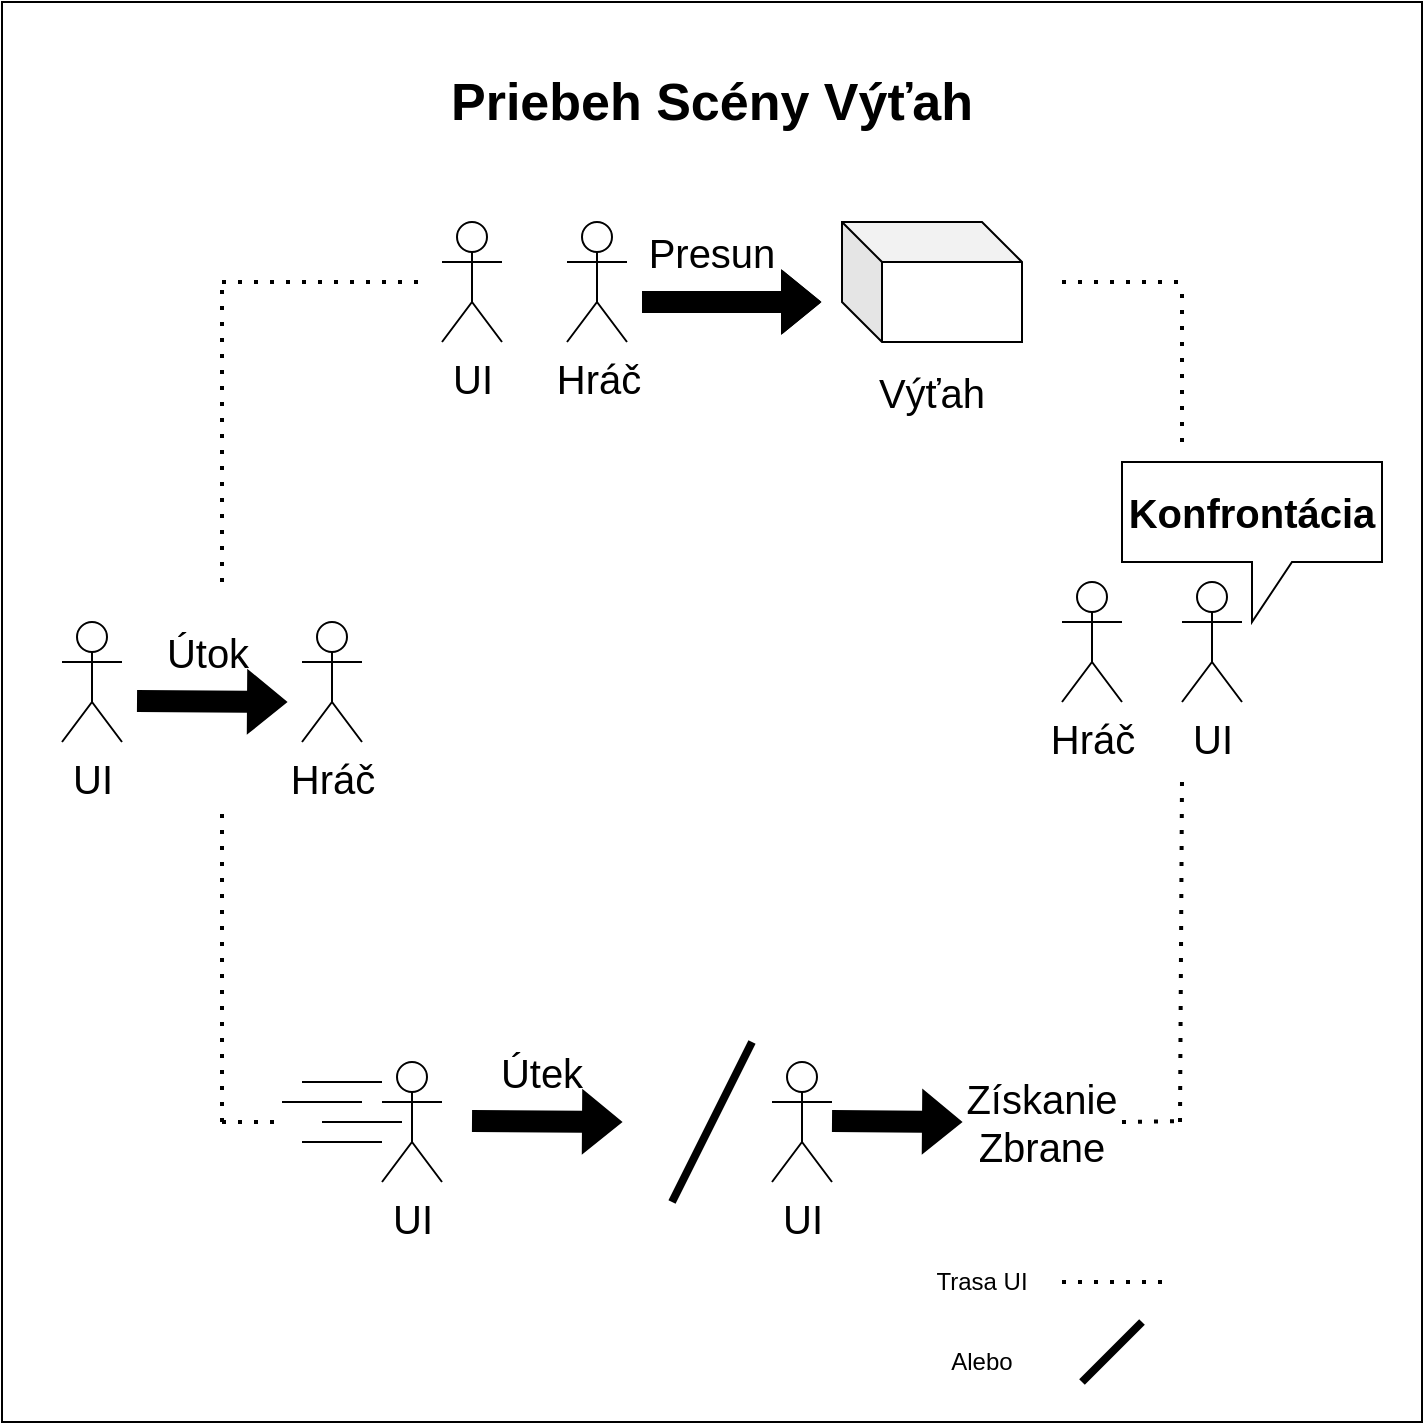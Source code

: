 <mxfile version="18.0.3" type="github"><diagram id="Pp4UJ4THsJMwEIlvclbV" name="Page-1"><mxGraphModel dx="1550" dy="867" grid="1" gridSize="10" guides="1" tooltips="1" connect="1" arrows="1" fold="1" page="1" pageScale="1" pageWidth="1169" pageHeight="827" math="0" shadow="0"><root><mxCell id="0"/><mxCell id="1" parent="0"/><mxCell id="tdbVRDwNukAqDiM24LBd-20" value="" style="whiteSpace=wrap;html=1;aspect=fixed;fontSize=20;" vertex="1" parent="1"><mxGeometry x="210" y="10" width="710" height="710" as="geometry"/></mxCell><mxCell id="Yg4ArwwOmewy4k2MLa1S-1" value="&lt;font style=&quot;font-size: 20px;&quot;&gt;UI&lt;/font&gt;" style="shape=umlActor;verticalLabelPosition=bottom;verticalAlign=top;html=1;outlineConnect=0;" parent="1" vertex="1"><mxGeometry x="430" y="120" width="30" height="60" as="geometry"/></mxCell><mxCell id="Yg4ArwwOmewy4k2MLa1S-2" value="" style="endArrow=none;dashed=1;html=1;dashPattern=1 3;strokeWidth=2;rounded=0;" parent="1" edge="1"><mxGeometry width="50" height="50" relative="1" as="geometry"><mxPoint x="740" y="150" as="sourcePoint"/><mxPoint x="800" y="150" as="targetPoint"/></mxGeometry></mxCell><mxCell id="Yg4ArwwOmewy4k2MLa1S-4" value="" style="endArrow=none;dashed=1;html=1;dashPattern=1 3;strokeWidth=2;rounded=0;" parent="1" edge="1"><mxGeometry width="50" height="50" relative="1" as="geometry"><mxPoint x="320" y="570" as="sourcePoint"/><mxPoint x="320" y="410" as="targetPoint"/></mxGeometry></mxCell><mxCell id="Yg4ArwwOmewy4k2MLa1S-5" value="" style="endArrow=none;dashed=1;html=1;dashPattern=1 3;strokeWidth=2;rounded=0;" parent="1" edge="1"><mxGeometry width="50" height="50" relative="1" as="geometry"><mxPoint x="320" y="150" as="sourcePoint"/><mxPoint x="420" y="150" as="targetPoint"/></mxGeometry></mxCell><mxCell id="Yg4ArwwOmewy4k2MLa1S-6" value="" style="endArrow=none;dashed=1;html=1;dashPattern=1 3;strokeWidth=2;rounded=0;" parent="1" edge="1"><mxGeometry width="50" height="50" relative="1" as="geometry"><mxPoint x="320" y="570" as="sourcePoint"/><mxPoint x="350" y="570" as="targetPoint"/></mxGeometry></mxCell><mxCell id="Yg4ArwwOmewy4k2MLa1S-7" value="Trasa UI" style="text;html=1;strokeColor=none;fillColor=none;align=center;verticalAlign=middle;whiteSpace=wrap;rounded=0;" parent="1" vertex="1"><mxGeometry x="670" y="630" width="60" height="40" as="geometry"/></mxCell><mxCell id="Yg4ArwwOmewy4k2MLa1S-14" value="" style="endArrow=none;dashed=1;html=1;dashPattern=1 3;strokeWidth=2;rounded=0;fontSize=20;fillColor=#000000;" parent="1" edge="1"><mxGeometry width="50" height="50" relative="1" as="geometry"><mxPoint x="740" y="650" as="sourcePoint"/><mxPoint x="790" y="650" as="targetPoint"/></mxGeometry></mxCell><mxCell id="Yg4ArwwOmewy4k2MLa1S-24" value="" style="endArrow=none;dashed=1;html=1;dashPattern=1 3;strokeWidth=2;rounded=0;" parent="1" edge="1"><mxGeometry width="50" height="50" relative="1" as="geometry"><mxPoint x="770" y="570" as="sourcePoint"/><mxPoint x="800" y="569.5" as="targetPoint"/></mxGeometry></mxCell><mxCell id="Yg4ArwwOmewy4k2MLa1S-41" value="" style="endArrow=none;dashed=1;html=1;dashPattern=1 3;strokeWidth=2;rounded=0;" parent="1" edge="1"><mxGeometry width="50" height="50" relative="1" as="geometry"><mxPoint x="799" y="570" as="sourcePoint"/><mxPoint x="800" y="400" as="targetPoint"/></mxGeometry></mxCell><mxCell id="Yg4ArwwOmewy4k2MLa1S-42" value="" style="endArrow=none;dashed=1;html=1;dashPattern=1 3;strokeWidth=2;rounded=0;" parent="1" edge="1"><mxGeometry width="50" height="50" relative="1" as="geometry"><mxPoint x="800" y="230" as="sourcePoint"/><mxPoint x="800" y="150" as="targetPoint"/></mxGeometry></mxCell><mxCell id="Yg4ArwwOmewy4k2MLa1S-43" value="" style="endArrow=none;dashed=1;html=1;dashPattern=1 3;strokeWidth=2;rounded=0;" parent="1" edge="1"><mxGeometry width="50" height="50" relative="1" as="geometry"><mxPoint x="320" y="300" as="sourcePoint"/><mxPoint x="320" y="150" as="targetPoint"/></mxGeometry></mxCell><mxCell id="Yg4ArwwOmewy4k2MLa1S-48" value="&lt;font size=&quot;1&quot; style=&quot;&quot;&gt;&lt;b style=&quot;font-size: 26px;&quot;&gt;Priebeh Scény Výťah&lt;/b&gt;&lt;/font&gt;" style="text;html=1;strokeColor=none;fillColor=none;align=center;verticalAlign=middle;whiteSpace=wrap;rounded=0;fontSize=20;" parent="1" vertex="1"><mxGeometry x="360" y="20" width="410" height="80" as="geometry"/></mxCell><mxCell id="WroV9NoM9GXKldnxKHg1-12" value="UI" style="shape=umlActor;verticalLabelPosition=bottom;verticalAlign=top;html=1;outlineConnect=0;fontSize=20;" parent="1" vertex="1"><mxGeometry x="400" y="540" width="30" height="60" as="geometry"/></mxCell><mxCell id="WroV9NoM9GXKldnxKHg1-13" value="" style="shape=flexArrow;endArrow=classic;html=1;rounded=0;fontSize=20;fillColor=#000000;" parent="1" edge="1"><mxGeometry width="50" height="50" relative="1" as="geometry"><mxPoint x="445" y="569.5" as="sourcePoint"/><mxPoint x="520" y="570" as="targetPoint"/></mxGeometry></mxCell><mxCell id="WroV9NoM9GXKldnxKHg1-14" value="" style="endArrow=none;html=1;rounded=0;fontSize=20;fillColor=#000000;" parent="1" edge="1"><mxGeometry width="50" height="50" relative="1" as="geometry"><mxPoint x="360" y="580" as="sourcePoint"/><mxPoint x="400" y="580" as="targetPoint"/></mxGeometry></mxCell><mxCell id="WroV9NoM9GXKldnxKHg1-15" value="" style="endArrow=none;html=1;rounded=0;fontSize=20;fillColor=#000000;" parent="1" edge="1"><mxGeometry width="50" height="50" relative="1" as="geometry"><mxPoint x="370" y="570" as="sourcePoint"/><mxPoint x="410" y="570" as="targetPoint"/></mxGeometry></mxCell><mxCell id="WroV9NoM9GXKldnxKHg1-16" value="" style="endArrow=none;html=1;rounded=0;fontSize=20;fillColor=#000000;" parent="1" edge="1"><mxGeometry width="50" height="50" relative="1" as="geometry"><mxPoint x="350" y="560" as="sourcePoint"/><mxPoint x="390" y="560" as="targetPoint"/></mxGeometry></mxCell><mxCell id="WroV9NoM9GXKldnxKHg1-17" value="" style="endArrow=none;html=1;rounded=0;fontSize=20;fillColor=#000000;" parent="1" edge="1"><mxGeometry width="50" height="50" relative="1" as="geometry"><mxPoint x="360" y="550" as="sourcePoint"/><mxPoint x="400" y="550" as="targetPoint"/></mxGeometry></mxCell><mxCell id="WroV9NoM9GXKldnxKHg1-18" value="Útek" style="text;html=1;strokeColor=none;fillColor=none;align=center;verticalAlign=middle;whiteSpace=wrap;rounded=0;fontSize=20;" parent="1" vertex="1"><mxGeometry x="450" y="530" width="60" height="30" as="geometry"/></mxCell><mxCell id="WroV9NoM9GXKldnxKHg1-22" value="" style="endArrow=none;html=1;rounded=0;fontSize=40;strokeWidth=4;" parent="1" edge="1"><mxGeometry width="50" height="50" relative="1" as="geometry"><mxPoint x="545" y="610" as="sourcePoint"/><mxPoint x="585" y="530" as="targetPoint"/></mxGeometry></mxCell><mxCell id="WroV9NoM9GXKldnxKHg1-26" value="&lt;font style=&quot;font-size: 20px;&quot;&gt;Hráč&lt;/font&gt;" style="shape=umlActor;verticalLabelPosition=bottom;verticalAlign=top;html=1;outlineConnect=0;" parent="1" vertex="1"><mxGeometry x="492.5" y="120" width="30" height="60" as="geometry"/></mxCell><mxCell id="WroV9NoM9GXKldnxKHg1-28" value="" style="endArrow=none;html=1;rounded=0;fontSize=40;strokeWidth=4;" parent="1" edge="1"><mxGeometry width="50" height="50" relative="1" as="geometry"><mxPoint x="750" y="700" as="sourcePoint"/><mxPoint x="780" y="670" as="targetPoint"/></mxGeometry></mxCell><mxCell id="WroV9NoM9GXKldnxKHg1-29" value="Alebo" style="text;html=1;strokeColor=none;fillColor=none;align=center;verticalAlign=middle;whiteSpace=wrap;rounded=0;" parent="1" vertex="1"><mxGeometry x="670" y="670" width="60" height="40" as="geometry"/></mxCell><mxCell id="tdbVRDwNukAqDiM24LBd-1" value="" style="shape=flexArrow;endArrow=classic;html=1;rounded=0;fontSize=20;fillColor=#000000;" edge="1" parent="1"><mxGeometry width="50" height="50" relative="1" as="geometry"><mxPoint x="530" y="160" as="sourcePoint"/><mxPoint x="619.5" y="160" as="targetPoint"/><Array as="points"><mxPoint x="589.5" y="160"/></Array></mxGeometry></mxCell><mxCell id="tdbVRDwNukAqDiM24LBd-2" value="" style="shape=cube;whiteSpace=wrap;html=1;boundedLbl=1;backgroundOutline=1;darkOpacity=0.05;darkOpacity2=0.1;fontSize=20;" vertex="1" parent="1"><mxGeometry x="630" y="120" width="90" height="60" as="geometry"/></mxCell><mxCell id="tdbVRDwNukAqDiM24LBd-3" value="Výťah" style="text;html=1;strokeColor=none;fillColor=none;align=center;verticalAlign=middle;whiteSpace=wrap;rounded=0;fontSize=20;" vertex="1" parent="1"><mxGeometry x="645" y="190" width="60" height="30" as="geometry"/></mxCell><mxCell id="tdbVRDwNukAqDiM24LBd-4" value="&lt;font style=&quot;font-size: 20px;&quot;&gt;UI&lt;/font&gt;" style="shape=umlActor;verticalLabelPosition=bottom;verticalAlign=top;html=1;outlineConnect=0;" vertex="1" parent="1"><mxGeometry x="800" y="300" width="30" height="60" as="geometry"/></mxCell><mxCell id="tdbVRDwNukAqDiM24LBd-5" value="&lt;font style=&quot;font-size: 20px;&quot;&gt;Hráč&lt;/font&gt;" style="shape=umlActor;verticalLabelPosition=bottom;verticalAlign=top;html=1;outlineConnect=0;" vertex="1" parent="1"><mxGeometry x="740" y="300" width="30" height="60" as="geometry"/></mxCell><mxCell id="tdbVRDwNukAqDiM24LBd-6" value="" style="shape=callout;whiteSpace=wrap;html=1;perimeter=calloutPerimeter;" vertex="1" parent="1"><mxGeometry x="770" y="240" width="130" height="80" as="geometry"/></mxCell><mxCell id="tdbVRDwNukAqDiM24LBd-7" value="Konfrontácia" style="text;html=1;strokeColor=none;fillColor=none;align=center;verticalAlign=middle;whiteSpace=wrap;rounded=0;fontStyle=1;fontSize=20;" vertex="1" parent="1"><mxGeometry x="770" y="240" width="130" height="50" as="geometry"/></mxCell><mxCell id="tdbVRDwNukAqDiM24LBd-8" value="&lt;font style=&quot;font-size: 20px;&quot;&gt;UI&lt;/font&gt;" style="shape=umlActor;verticalLabelPosition=bottom;verticalAlign=top;html=1;outlineConnect=0;" vertex="1" parent="1"><mxGeometry x="240" y="320" width="30" height="60" as="geometry"/></mxCell><mxCell id="tdbVRDwNukAqDiM24LBd-10" value="" style="shape=flexArrow;endArrow=classic;html=1;rounded=0;fontSize=20;fillColor=#000000;" edge="1" parent="1"><mxGeometry width="50" height="50" relative="1" as="geometry"><mxPoint x="277.5" y="359.5" as="sourcePoint"/><mxPoint x="352.5" y="360" as="targetPoint"/></mxGeometry></mxCell><mxCell id="tdbVRDwNukAqDiM24LBd-11" value="Útok" style="text;html=1;strokeColor=none;fillColor=none;align=center;verticalAlign=middle;whiteSpace=wrap;rounded=0;fontSize=20;" vertex="1" parent="1"><mxGeometry x="282.5" y="320" width="60" height="30" as="geometry"/></mxCell><mxCell id="tdbVRDwNukAqDiM24LBd-12" value="&lt;font style=&quot;font-size: 20px;&quot;&gt;Hráč&lt;/font&gt;" style="shape=umlActor;verticalLabelPosition=bottom;verticalAlign=top;html=1;outlineConnect=0;" vertex="1" parent="1"><mxGeometry x="360" y="320" width="30" height="60" as="geometry"/></mxCell><mxCell id="tdbVRDwNukAqDiM24LBd-13" value="&lt;font style=&quot;font-size: 20px;&quot;&gt;UI&lt;/font&gt;" style="shape=umlActor;verticalLabelPosition=bottom;verticalAlign=top;html=1;outlineConnect=0;" vertex="1" parent="1"><mxGeometry x="595" y="540" width="30" height="60" as="geometry"/></mxCell><mxCell id="tdbVRDwNukAqDiM24LBd-14" value="Presun" style="text;html=1;strokeColor=none;fillColor=none;align=center;verticalAlign=middle;whiteSpace=wrap;rounded=0;fontSize=20;" vertex="1" parent="1"><mxGeometry x="535" y="120" width="60" height="30" as="geometry"/></mxCell><mxCell id="tdbVRDwNukAqDiM24LBd-16" value="Získanie Zbrane" style="text;html=1;strokeColor=none;fillColor=none;align=center;verticalAlign=middle;whiteSpace=wrap;rounded=0;fontSize=20;" vertex="1" parent="1"><mxGeometry x="700" y="555" width="60" height="30" as="geometry"/></mxCell><mxCell id="tdbVRDwNukAqDiM24LBd-19" value="" style="shape=flexArrow;endArrow=classic;html=1;rounded=0;fontSize=20;fillColor=#000000;" edge="1" parent="1"><mxGeometry width="50" height="50" relative="1" as="geometry"><mxPoint x="625" y="569.5" as="sourcePoint"/><mxPoint x="690" y="570" as="targetPoint"/></mxGeometry></mxCell></root></mxGraphModel></diagram></mxfile>